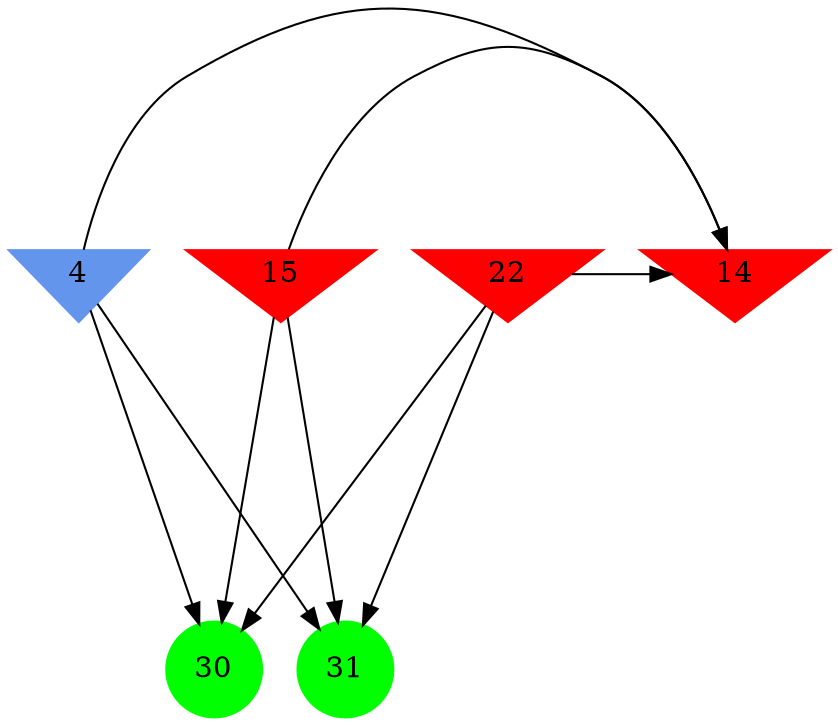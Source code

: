digraph brain {
	ranksep=2.0;
	4 [shape=invtriangle,style=filled,color=cornflowerblue];
	14 [shape=invtriangle,style=filled,color=red];
	15 [shape=invtriangle,style=filled,color=red];
	22 [shape=invtriangle,style=filled,color=red];
	30 [shape=circle,style=filled,color=green];
	31 [shape=circle,style=filled,color=green];
	15	->	14;
	15	->	31;
	15	->	30;
	4	->	14;
	4	->	31;
	4	->	30;
	22	->	14;
	22	->	31;
	22	->	30;
	{ rank=same; 4; 14; 15; 22; }
	{ rank=same; }
	{ rank=same; 30; 31; }
}
